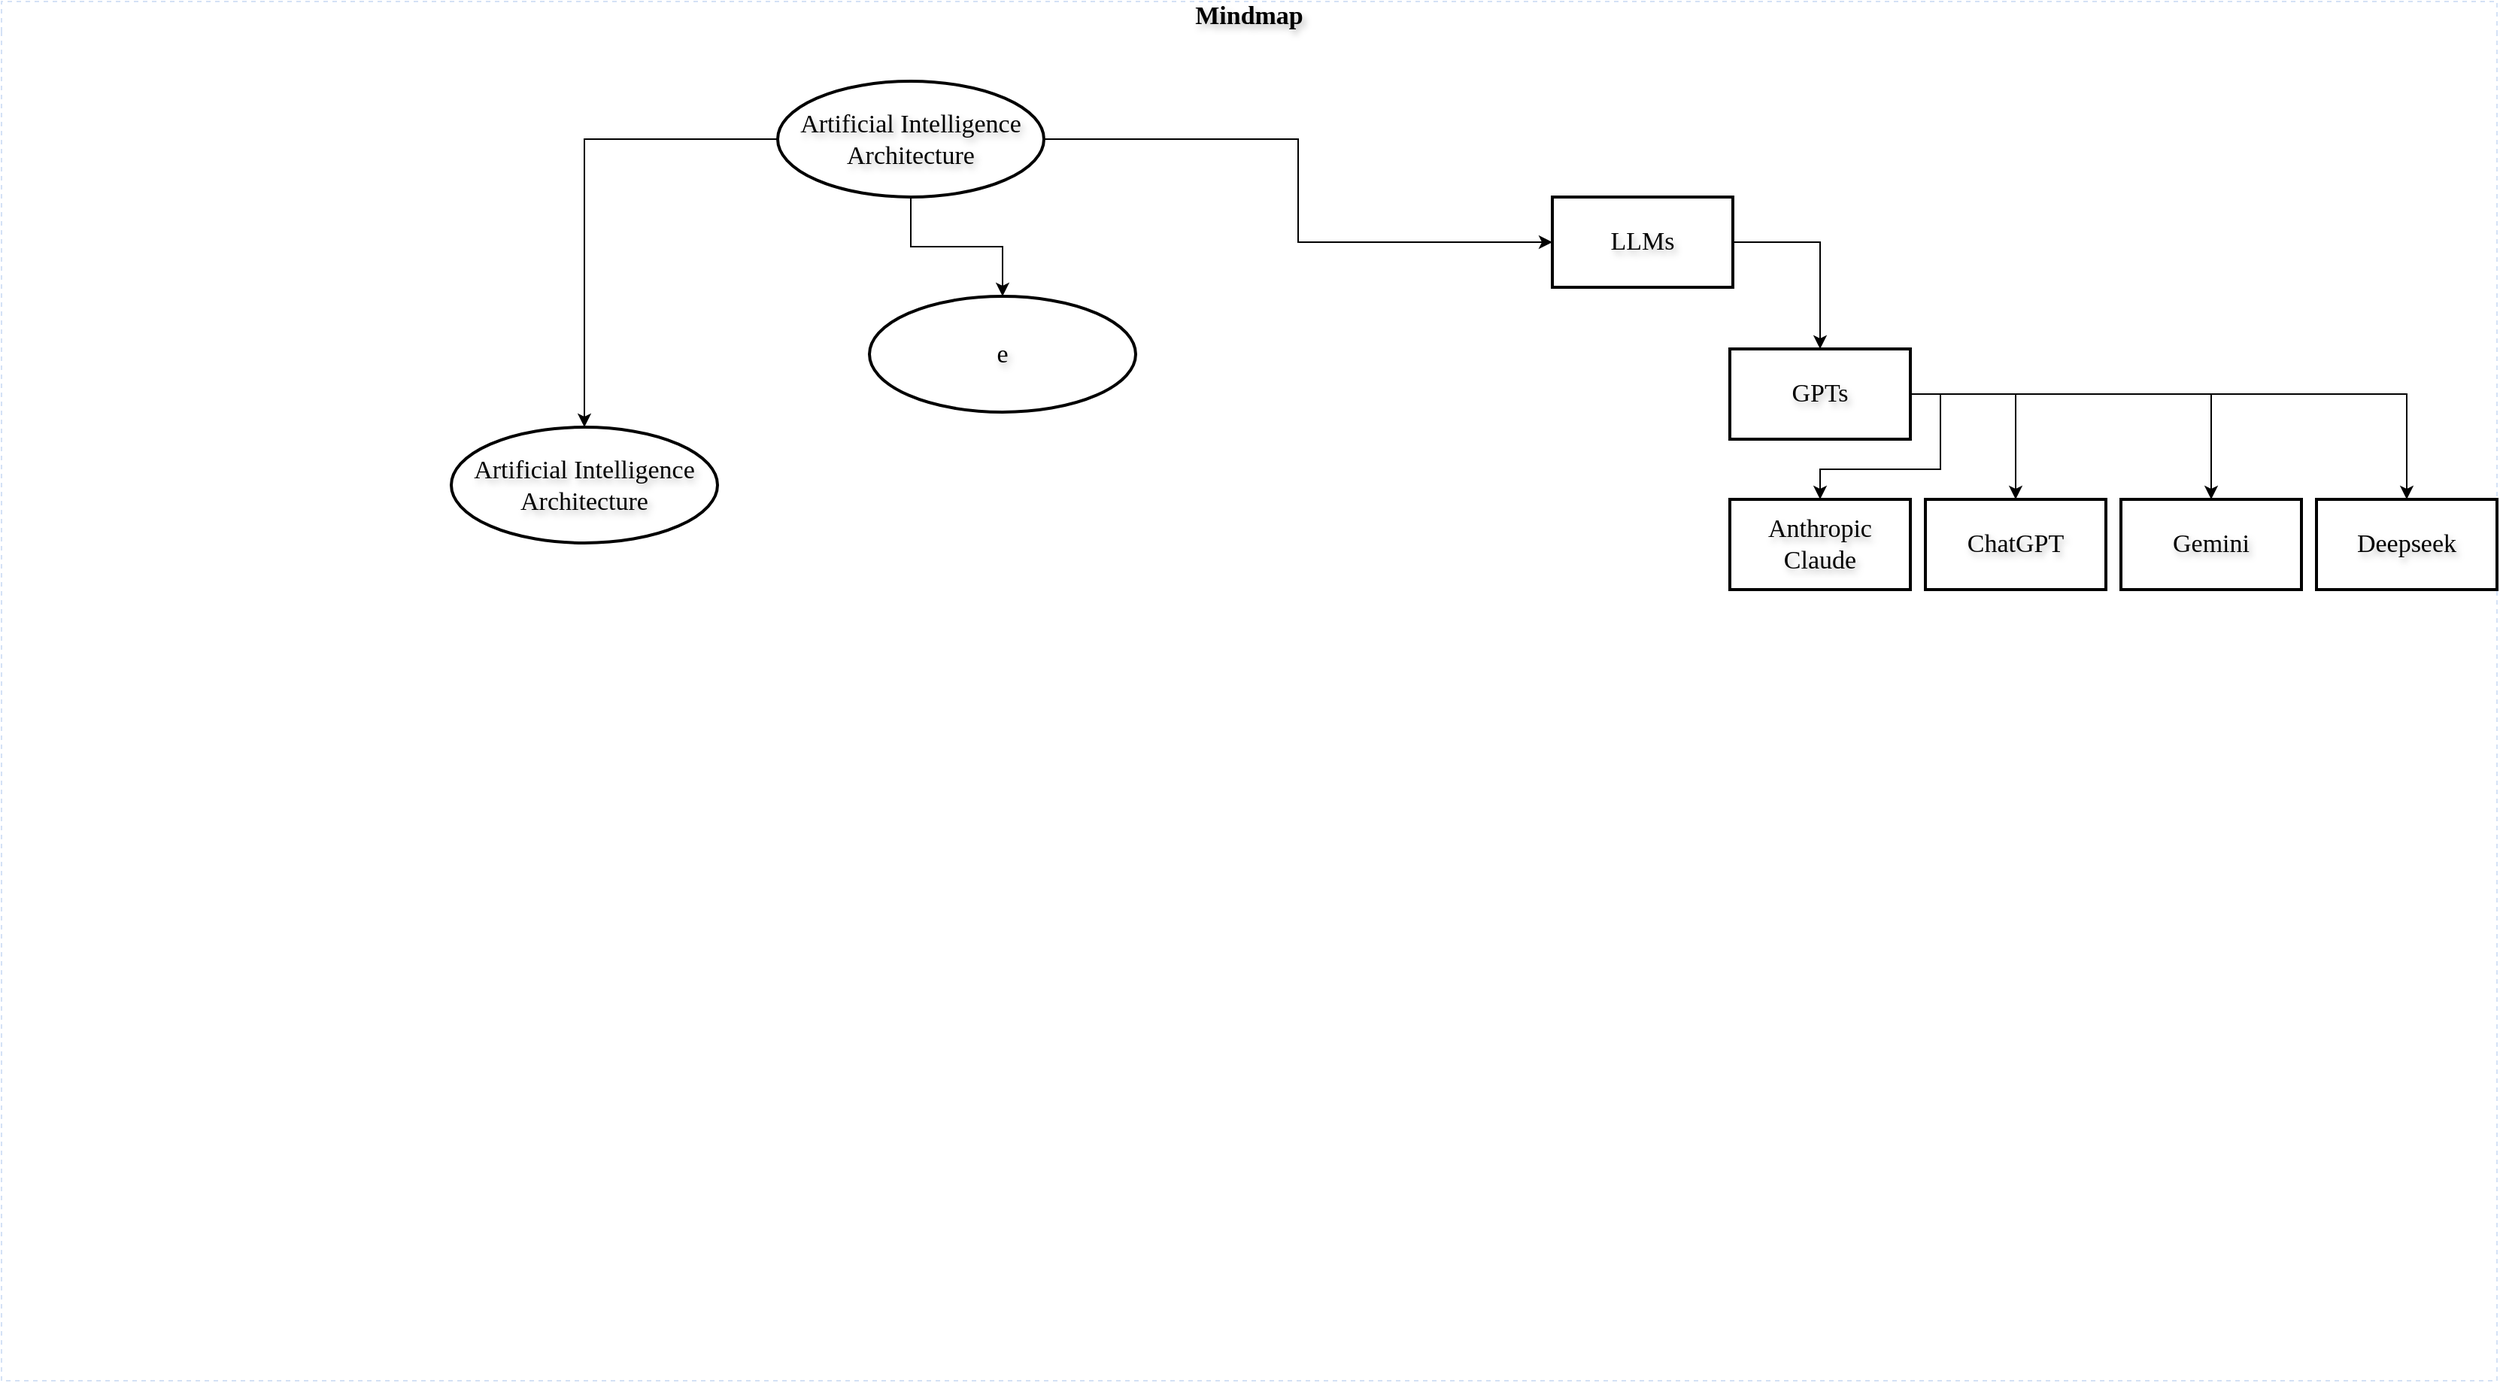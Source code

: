 <mxfile border="50" scale="3" compressed="false" locked="false" version="26.2.12">
  <diagram name="Blank" id="YmL12bMKpDGza6XwsDPr">
    <mxGraphModel dx="2116" dy="1425" grid="0" gridSize="10" guides="1" tooltips="1" connect="1" arrows="1" fold="1" page="0" pageScale="1" pageWidth="827" pageHeight="1169" background="none" math="1" shadow="0">
      <root>
        <mxCell id="X5NqExCQtvZxIxQ7pmgY-0" />
        <mxCell id="1" parent="X5NqExCQtvZxIxQ7pmgY-0" />
        <mxCell id="Gr0Zq-AI6Quabplr0KPa-179" value="Mindmap" style="swimlane;html=1;startSize=20;horizontal=1;containerType=tree;labelBackgroundColor=none;strokeColor=#D4E1F5;strokeWidth=1;fillColor=none;fontFamily=Georgia;fontSize=17;swimlaneLine=0;dashed=1;collapsible=0;textShadow=1;labelBorderColor=none;whiteSpace=wrap;" parent="1" vertex="1">
          <mxGeometry x="-350" y="-71" width="1659" height="917" as="geometry" />
        </mxCell>
        <mxCell id="JF3REpXd7WLcNGjHaw-W-11" value="" style="edgeStyle=orthogonalEdgeStyle;rounded=0;orthogonalLoop=1;jettySize=auto;html=1;exitX=1;exitY=0.5;exitDx=0;exitDy=0;fontFamily=Georgia;fontSize=17;labelBackgroundColor=none;textShadow=1;labelBorderColor=none;" edge="1" parent="Gr0Zq-AI6Quabplr0KPa-179" source="Gr0Zq-AI6Quabplr0KPa-180" target="JF3REpXd7WLcNGjHaw-W-10">
          <mxGeometry relative="1" as="geometry">
            <mxPoint x="340" y="242" as="sourcePoint" />
          </mxGeometry>
        </mxCell>
        <mxCell id="Gr0Zq-AI6Quabplr0KPa-180" value="&lt;font&gt;Artificial Intelligence&lt;/font&gt;&lt;div&gt;&lt;font&gt;Architecture&lt;/font&gt;&lt;/div&gt;" style="ellipse;html=1;align=center;container=1;recursiveResize=0;treeFolding=1;strokeWidth=2;fontFamily=Georgia;fontSize=17;labelBackgroundColor=none;textShadow=1;labelBorderColor=none;whiteSpace=wrap;" parent="Gr0Zq-AI6Quabplr0KPa-179" vertex="1">
          <mxGeometry x="516" y="53" width="177" height="77" as="geometry" />
        </mxCell>
        <mxCell id="JF3REpXd7WLcNGjHaw-W-10" value="LLMs" style="html=1;strokeWidth=2;fontFamily=Georgia;fontSize=17;labelBackgroundColor=none;textShadow=1;labelBorderColor=none;whiteSpace=wrap;" vertex="1" parent="Gr0Zq-AI6Quabplr0KPa-179">
          <mxGeometry x="1031" y="130" width="120" height="60" as="geometry" />
        </mxCell>
        <mxCell id="JF3REpXd7WLcNGjHaw-W-17" value="" style="edgeStyle=orthogonalEdgeStyle;rounded=0;orthogonalLoop=1;jettySize=auto;html=1;exitX=1;exitY=0.5;exitDx=0;exitDy=0;fontFamily=Georgia;fontSize=17;labelBackgroundColor=none;textShadow=1;labelBorderColor=none;" edge="1" target="JF3REpXd7WLcNGjHaw-W-18" source="JF3REpXd7WLcNGjHaw-W-10" parent="Gr0Zq-AI6Quabplr0KPa-179">
          <mxGeometry relative="1" as="geometry">
            <mxPoint x="343" y="9" as="sourcePoint" />
          </mxGeometry>
        </mxCell>
        <mxCell id="JF3REpXd7WLcNGjHaw-W-18" value="GPTs" style="html=1;strokeWidth=2;fontFamily=Georgia;fontSize=17;labelBackgroundColor=none;textShadow=1;labelBorderColor=none;whiteSpace=wrap;" vertex="1" parent="Gr0Zq-AI6Quabplr0KPa-179">
          <mxGeometry x="1149" y="231" width="120" height="60" as="geometry" />
        </mxCell>
        <mxCell id="JF3REpXd7WLcNGjHaw-W-19" value="" style="edgeStyle=orthogonalEdgeStyle;rounded=0;orthogonalLoop=1;jettySize=auto;html=1;exitX=1;exitY=0.5;exitDx=0;exitDy=0;fontFamily=Georgia;fontSize=17;labelBackgroundColor=none;textShadow=1;labelBorderColor=none;" edge="1" target="JF3REpXd7WLcNGjHaw-W-20" source="JF3REpXd7WLcNGjHaw-W-18" parent="Gr0Zq-AI6Quabplr0KPa-179">
          <mxGeometry relative="1" as="geometry">
            <mxPoint x="801" y="89" as="sourcePoint" />
          </mxGeometry>
        </mxCell>
        <mxCell id="JF3REpXd7WLcNGjHaw-W-20" value="Anthropic Claude" style="html=1;strokeWidth=2;fontFamily=Georgia;fontSize=17;labelBackgroundColor=none;textShadow=1;labelBorderColor=none;whiteSpace=wrap;" vertex="1" parent="Gr0Zq-AI6Quabplr0KPa-179">
          <mxGeometry x="1149" y="331" width="120" height="60" as="geometry" />
        </mxCell>
        <mxCell id="JF3REpXd7WLcNGjHaw-W-21" value="" style="edgeStyle=orthogonalEdgeStyle;rounded=0;orthogonalLoop=1;jettySize=auto;html=1;exitX=1;exitY=0.5;exitDx=0;exitDy=0;fontFamily=Georgia;fontSize=17;labelBackgroundColor=none;textShadow=1;labelBorderColor=none;" edge="1" target="JF3REpXd7WLcNGjHaw-W-22" source="JF3REpXd7WLcNGjHaw-W-18" parent="Gr0Zq-AI6Quabplr0KPa-179">
          <mxGeometry relative="1" as="geometry">
            <mxPoint x="801" y="89" as="sourcePoint" />
          </mxGeometry>
        </mxCell>
        <mxCell id="JF3REpXd7WLcNGjHaw-W-22" value="ChatGPT" style="html=1;strokeWidth=2;fontFamily=Georgia;fontSize=17;labelBackgroundColor=none;textShadow=1;labelBorderColor=none;whiteSpace=wrap;" vertex="1" parent="Gr0Zq-AI6Quabplr0KPa-179">
          <mxGeometry x="1279" y="331" width="120" height="60" as="geometry" />
        </mxCell>
        <mxCell id="JF3REpXd7WLcNGjHaw-W-25" value="" style="edgeStyle=orthogonalEdgeStyle;rounded=0;orthogonalLoop=1;jettySize=auto;html=1;exitX=1;exitY=0.5;exitDx=0;exitDy=0;fontFamily=Georgia;fontSize=17;labelBackgroundColor=none;textShadow=1;labelBorderColor=none;" edge="1" target="JF3REpXd7WLcNGjHaw-W-26" source="JF3REpXd7WLcNGjHaw-W-18" parent="Gr0Zq-AI6Quabplr0KPa-179">
          <mxGeometry relative="1" as="geometry">
            <mxPoint x="801" y="89" as="sourcePoint" />
          </mxGeometry>
        </mxCell>
        <mxCell id="JF3REpXd7WLcNGjHaw-W-26" value="Gemini" style="html=1;strokeWidth=2;fontFamily=Georgia;fontSize=17;labelBackgroundColor=none;textShadow=1;labelBorderColor=none;whiteSpace=wrap;" vertex="1" parent="Gr0Zq-AI6Quabplr0KPa-179">
          <mxGeometry x="1409" y="331" width="120" height="60" as="geometry" />
        </mxCell>
        <mxCell id="JF3REpXd7WLcNGjHaw-W-27" value="" style="edgeStyle=orthogonalEdgeStyle;rounded=0;orthogonalLoop=1;jettySize=auto;html=1;exitX=1;exitY=0.5;exitDx=0;exitDy=0;fontFamily=Georgia;fontSize=17;labelBackgroundColor=none;textShadow=1;labelBorderColor=none;" edge="1" target="JF3REpXd7WLcNGjHaw-W-28" source="JF3REpXd7WLcNGjHaw-W-18" parent="Gr0Zq-AI6Quabplr0KPa-179">
          <mxGeometry relative="1" as="geometry">
            <mxPoint x="801" y="89" as="sourcePoint" />
          </mxGeometry>
        </mxCell>
        <mxCell id="JF3REpXd7WLcNGjHaw-W-28" value="Deepseek" style="html=1;strokeWidth=2;fontFamily=Georgia;fontSize=17;labelBackgroundColor=none;textShadow=1;labelBorderColor=none;whiteSpace=wrap;" vertex="1" parent="Gr0Zq-AI6Quabplr0KPa-179">
          <mxGeometry x="1539" y="331" width="120" height="60" as="geometry" />
        </mxCell>
        <mxCell id="JF3REpXd7WLcNGjHaw-W-29" value="" style="edgeStyle=orthogonalEdgeStyle;rounded=0;orthogonalLoop=1;jettySize=auto;html=1;fontFamily=Georgia;fontSize=17;labelBackgroundColor=none;textShadow=1;labelBorderColor=none;" edge="1" source="Gr0Zq-AI6Quabplr0KPa-180" target="JF3REpXd7WLcNGjHaw-W-30" parent="Gr0Zq-AI6Quabplr0KPa-179">
          <mxGeometry relative="1" as="geometry" />
        </mxCell>
        <mxCell id="JF3REpXd7WLcNGjHaw-W-30" value="e" style="ellipse;html=1;align=center;container=1;recursiveResize=0;treeFolding=1;strokeWidth=2;fontFamily=Georgia;fontSize=17;labelBackgroundColor=none;textShadow=1;labelBorderColor=none;whiteSpace=wrap;" vertex="1" parent="Gr0Zq-AI6Quabplr0KPa-179">
          <mxGeometry x="577.0" y="196" width="177" height="77" as="geometry" />
        </mxCell>
        <mxCell id="JF3REpXd7WLcNGjHaw-W-33" value="" style="edgeStyle=orthogonalEdgeStyle;rounded=0;orthogonalLoop=1;jettySize=auto;html=1;fontFamily=Georgia;fontSize=17;labelBackgroundColor=none;textShadow=1;labelBorderColor=none;" edge="1" source="Gr0Zq-AI6Quabplr0KPa-180" target="JF3REpXd7WLcNGjHaw-W-34" parent="Gr0Zq-AI6Quabplr0KPa-179">
          <mxGeometry relative="1" as="geometry" />
        </mxCell>
        <mxCell id="JF3REpXd7WLcNGjHaw-W-34" value="&lt;font&gt;Artificial Intelligence&lt;/font&gt;&lt;div&gt;&lt;font&gt;Architecture&lt;/font&gt;&lt;/div&gt;" style="ellipse;html=1;align=center;container=1;recursiveResize=0;treeFolding=1;strokeWidth=2;fontFamily=Georgia;fontSize=17;labelBackgroundColor=none;textShadow=1;labelBorderColor=none;whiteSpace=wrap;" vertex="1" parent="Gr0Zq-AI6Quabplr0KPa-179">
          <mxGeometry x="299" y="283.0" width="177" height="77" as="geometry" />
        </mxCell>
      </root>
    </mxGraphModel>
  </diagram>
</mxfile>
